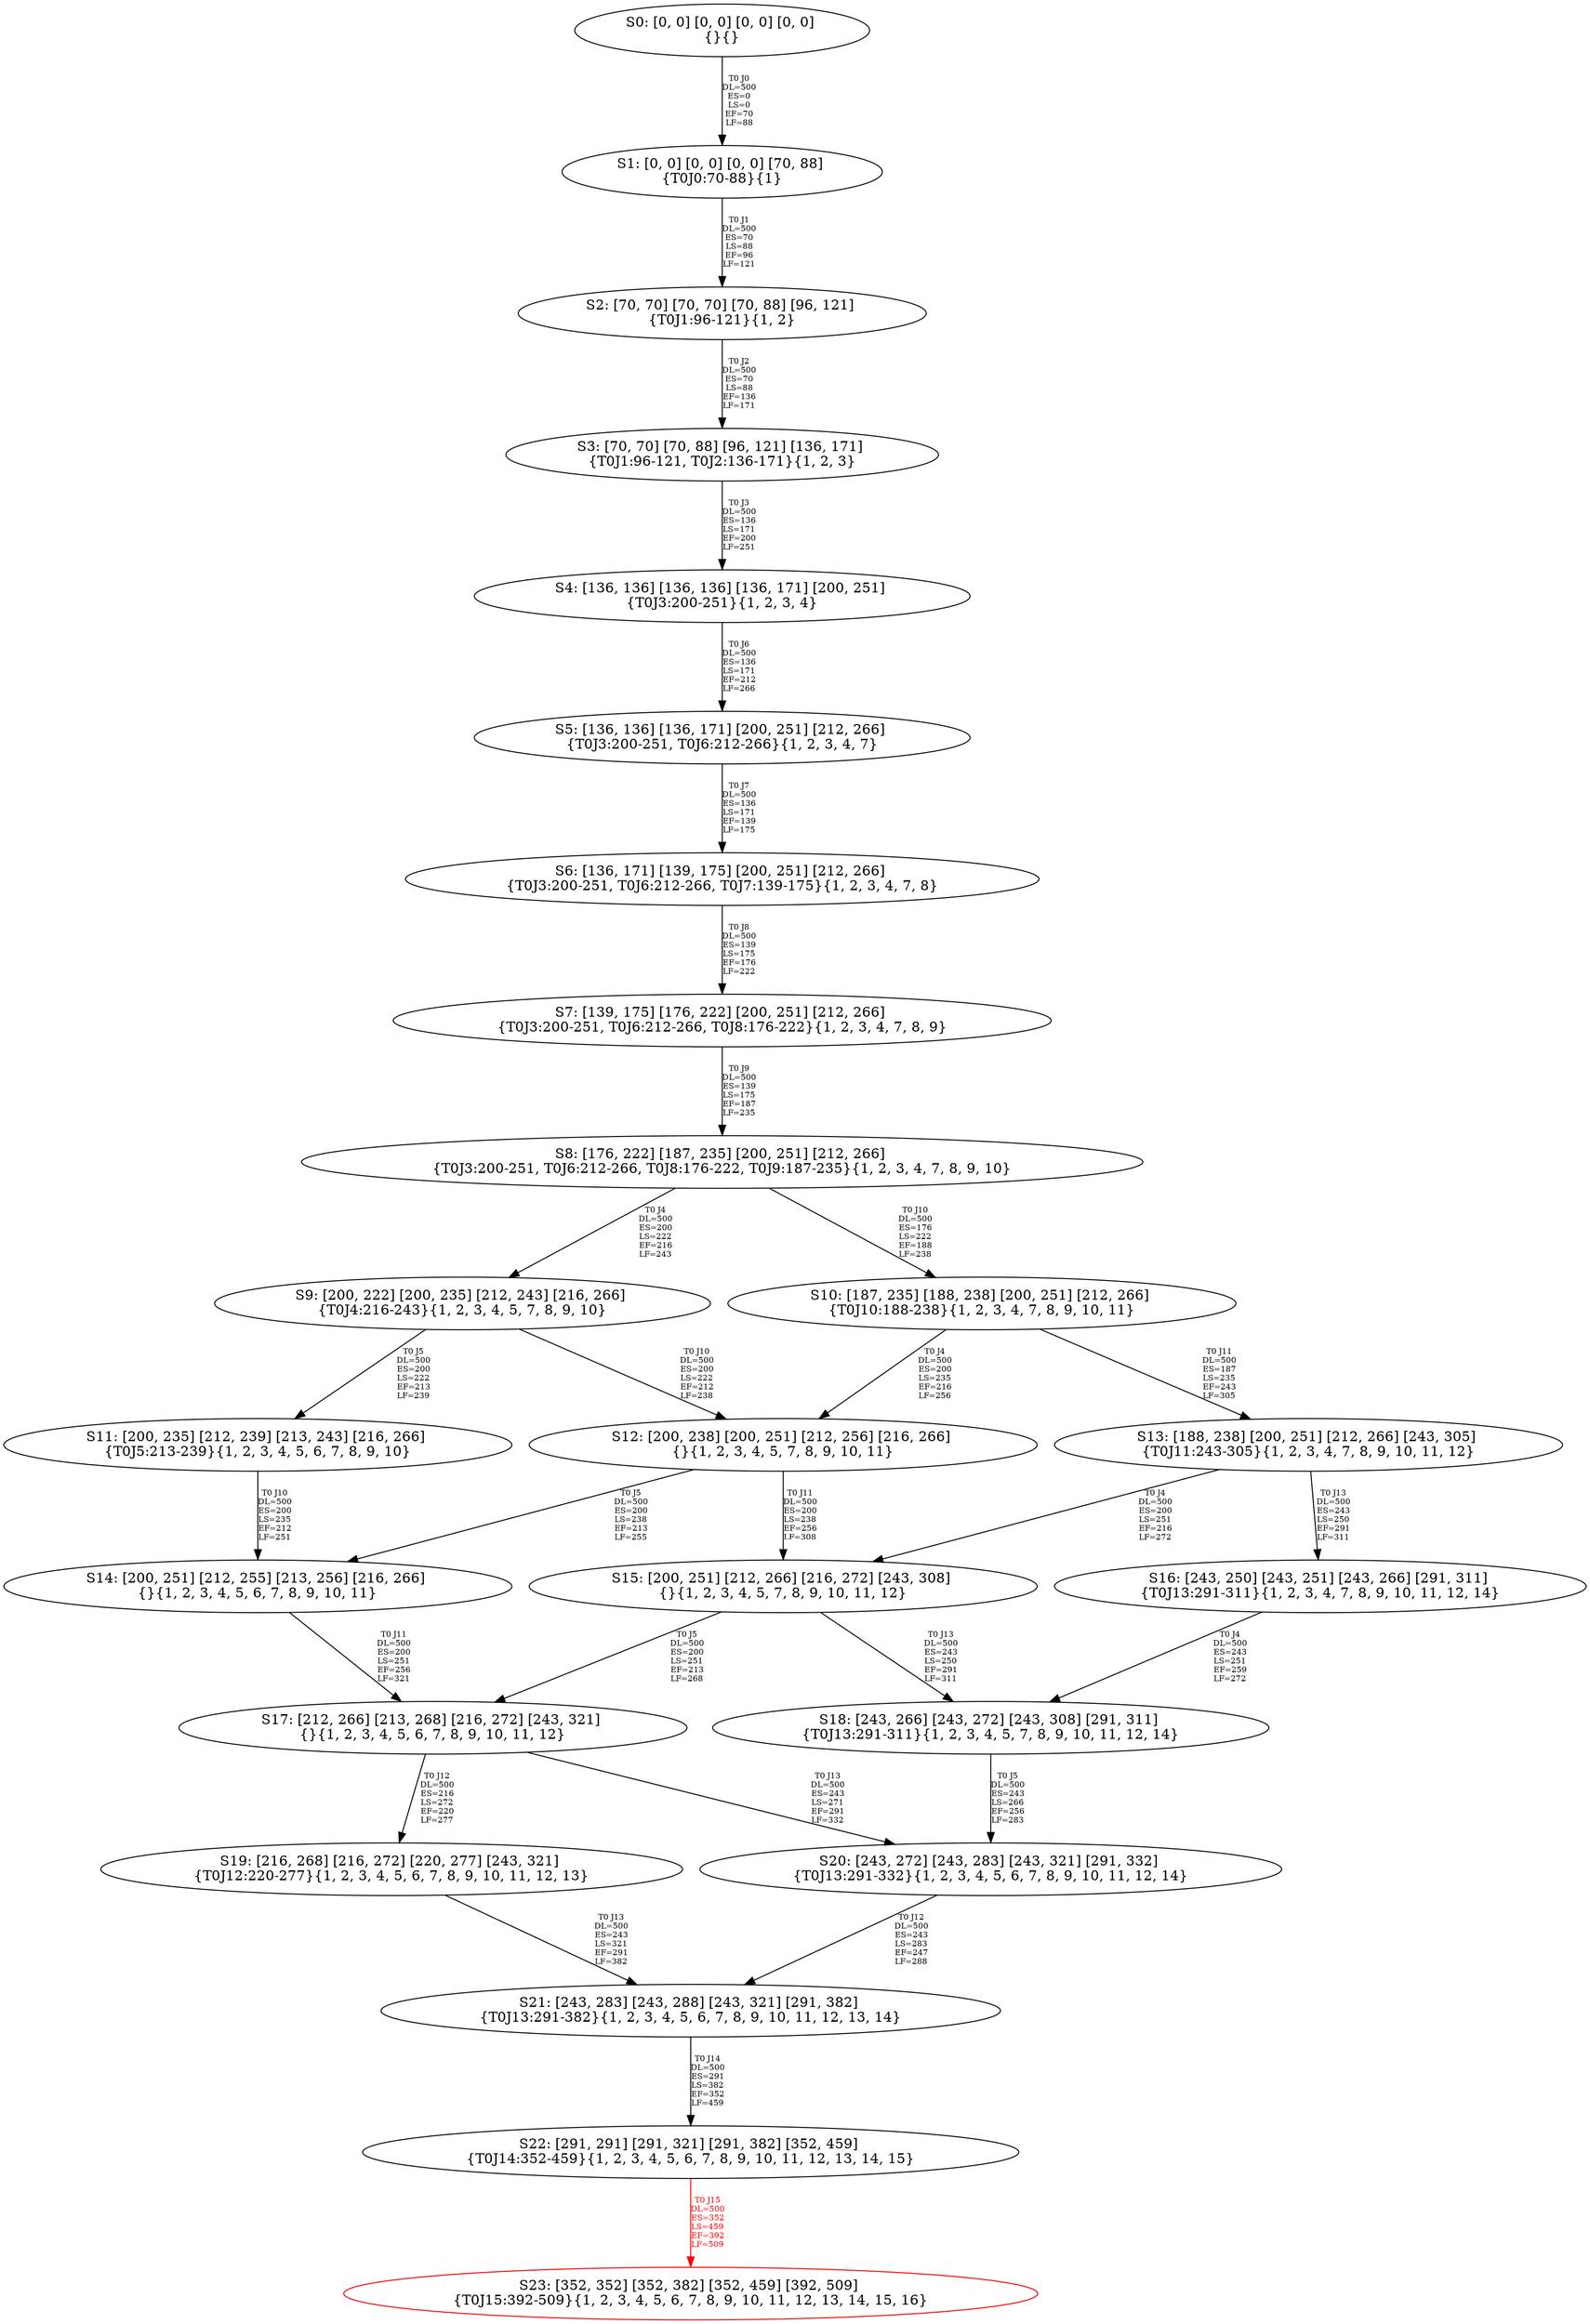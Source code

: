 digraph {
	S0[label="S0: [0, 0] [0, 0] [0, 0] [0, 0] \n{}{}"];
	S1[label="S1: [0, 0] [0, 0] [0, 0] [70, 88] \n{T0J0:70-88}{1}"];
	S2[label="S2: [70, 70] [70, 70] [70, 88] [96, 121] \n{T0J1:96-121}{1, 2}"];
	S3[label="S3: [70, 70] [70, 88] [96, 121] [136, 171] \n{T0J1:96-121, T0J2:136-171}{1, 2, 3}"];
	S4[label="S4: [136, 136] [136, 136] [136, 171] [200, 251] \n{T0J3:200-251}{1, 2, 3, 4}"];
	S5[label="S5: [136, 136] [136, 171] [200, 251] [212, 266] \n{T0J3:200-251, T0J6:212-266}{1, 2, 3, 4, 7}"];
	S6[label="S6: [136, 171] [139, 175] [200, 251] [212, 266] \n{T0J3:200-251, T0J6:212-266, T0J7:139-175}{1, 2, 3, 4, 7, 8}"];
	S7[label="S7: [139, 175] [176, 222] [200, 251] [212, 266] \n{T0J3:200-251, T0J6:212-266, T0J8:176-222}{1, 2, 3, 4, 7, 8, 9}"];
	S8[label="S8: [176, 222] [187, 235] [200, 251] [212, 266] \n{T0J3:200-251, T0J6:212-266, T0J8:176-222, T0J9:187-235}{1, 2, 3, 4, 7, 8, 9, 10}"];
	S9[label="S9: [200, 222] [200, 235] [212, 243] [216, 266] \n{T0J4:216-243}{1, 2, 3, 4, 5, 7, 8, 9, 10}"];
	S10[label="S10: [187, 235] [188, 238] [200, 251] [212, 266] \n{T0J10:188-238}{1, 2, 3, 4, 7, 8, 9, 10, 11}"];
	S11[label="S11: [200, 235] [212, 239] [213, 243] [216, 266] \n{T0J5:213-239}{1, 2, 3, 4, 5, 6, 7, 8, 9, 10}"];
	S12[label="S12: [200, 238] [200, 251] [212, 256] [216, 266] \n{}{1, 2, 3, 4, 5, 7, 8, 9, 10, 11}"];
	S13[label="S13: [188, 238] [200, 251] [212, 266] [243, 305] \n{T0J11:243-305}{1, 2, 3, 4, 7, 8, 9, 10, 11, 12}"];
	S14[label="S14: [200, 251] [212, 255] [213, 256] [216, 266] \n{}{1, 2, 3, 4, 5, 6, 7, 8, 9, 10, 11}"];
	S15[label="S15: [200, 251] [212, 266] [216, 272] [243, 308] \n{}{1, 2, 3, 4, 5, 7, 8, 9, 10, 11, 12}"];
	S16[label="S16: [243, 250] [243, 251] [243, 266] [291, 311] \n{T0J13:291-311}{1, 2, 3, 4, 7, 8, 9, 10, 11, 12, 14}"];
	S17[label="S17: [212, 266] [213, 268] [216, 272] [243, 321] \n{}{1, 2, 3, 4, 5, 6, 7, 8, 9, 10, 11, 12}"];
	S18[label="S18: [243, 266] [243, 272] [243, 308] [291, 311] \n{T0J13:291-311}{1, 2, 3, 4, 5, 7, 8, 9, 10, 11, 12, 14}"];
	S19[label="S19: [216, 268] [216, 272] [220, 277] [243, 321] \n{T0J12:220-277}{1, 2, 3, 4, 5, 6, 7, 8, 9, 10, 11, 12, 13}"];
	S20[label="S20: [243, 272] [243, 283] [243, 321] [291, 332] \n{T0J13:291-332}{1, 2, 3, 4, 5, 6, 7, 8, 9, 10, 11, 12, 14}"];
	S21[label="S21: [243, 283] [243, 288] [243, 321] [291, 382] \n{T0J13:291-382}{1, 2, 3, 4, 5, 6, 7, 8, 9, 10, 11, 12, 13, 14}"];
	S22[label="S22: [291, 291] [291, 321] [291, 382] [352, 459] \n{T0J14:352-459}{1, 2, 3, 4, 5, 6, 7, 8, 9, 10, 11, 12, 13, 14, 15}"];
	S23[label="S23: [352, 352] [352, 382] [352, 459] [392, 509] \n{T0J15:392-509}{1, 2, 3, 4, 5, 6, 7, 8, 9, 10, 11, 12, 13, 14, 15, 16}"];
	S0 -> S1[label="T0 J0\nDL=500\nES=0\nLS=0\nEF=70\nLF=88",fontsize=8];
	S1 -> S2[label="T0 J1\nDL=500\nES=70\nLS=88\nEF=96\nLF=121",fontsize=8];
	S2 -> S3[label="T0 J2\nDL=500\nES=70\nLS=88\nEF=136\nLF=171",fontsize=8];
	S3 -> S4[label="T0 J3\nDL=500\nES=136\nLS=171\nEF=200\nLF=251",fontsize=8];
	S4 -> S5[label="T0 J6\nDL=500\nES=136\nLS=171\nEF=212\nLF=266",fontsize=8];
	S5 -> S6[label="T0 J7\nDL=500\nES=136\nLS=171\nEF=139\nLF=175",fontsize=8];
	S6 -> S7[label="T0 J8\nDL=500\nES=139\nLS=175\nEF=176\nLF=222",fontsize=8];
	S7 -> S8[label="T0 J9\nDL=500\nES=139\nLS=175\nEF=187\nLF=235",fontsize=8];
	S8 -> S9[label="T0 J4\nDL=500\nES=200\nLS=222\nEF=216\nLF=243",fontsize=8];
	S8 -> S10[label="T0 J10\nDL=500\nES=176\nLS=222\nEF=188\nLF=238",fontsize=8];
	S9 -> S11[label="T0 J5\nDL=500\nES=200\nLS=222\nEF=213\nLF=239",fontsize=8];
	S9 -> S12[label="T0 J10\nDL=500\nES=200\nLS=222\nEF=212\nLF=238",fontsize=8];
	S10 -> S12[label="T0 J4\nDL=500\nES=200\nLS=235\nEF=216\nLF=256",fontsize=8];
	S10 -> S13[label="T0 J11\nDL=500\nES=187\nLS=235\nEF=243\nLF=305",fontsize=8];
	S11 -> S14[label="T0 J10\nDL=500\nES=200\nLS=235\nEF=212\nLF=251",fontsize=8];
	S12 -> S14[label="T0 J5\nDL=500\nES=200\nLS=238\nEF=213\nLF=255",fontsize=8];
	S12 -> S15[label="T0 J11\nDL=500\nES=200\nLS=238\nEF=256\nLF=308",fontsize=8];
	S13 -> S15[label="T0 J4\nDL=500\nES=200\nLS=251\nEF=216\nLF=272",fontsize=8];
	S13 -> S16[label="T0 J13\nDL=500\nES=243\nLS=250\nEF=291\nLF=311",fontsize=8];
	S14 -> S17[label="T0 J11\nDL=500\nES=200\nLS=251\nEF=256\nLF=321",fontsize=8];
	S15 -> S17[label="T0 J5\nDL=500\nES=200\nLS=251\nEF=213\nLF=268",fontsize=8];
	S15 -> S18[label="T0 J13\nDL=500\nES=243\nLS=250\nEF=291\nLF=311",fontsize=8];
	S16 -> S18[label="T0 J4\nDL=500\nES=243\nLS=251\nEF=259\nLF=272",fontsize=8];
	S17 -> S19[label="T0 J12\nDL=500\nES=216\nLS=272\nEF=220\nLF=277",fontsize=8];
	S17 -> S20[label="T0 J13\nDL=500\nES=243\nLS=271\nEF=291\nLF=332",fontsize=8];
	S18 -> S20[label="T0 J5\nDL=500\nES=243\nLS=266\nEF=256\nLF=283",fontsize=8];
	S19 -> S21[label="T0 J13\nDL=500\nES=243\nLS=321\nEF=291\nLF=382",fontsize=8];
	S20 -> S21[label="T0 J12\nDL=500\nES=243\nLS=283\nEF=247\nLF=288",fontsize=8];
	S21 -> S22[label="T0 J14\nDL=500\nES=291\nLS=382\nEF=352\nLF=459",fontsize=8];
	S22 -> S23[label="T0 J15\nDL=500\nES=352\nLS=459\nEF=392\nLF=509",color=Red,fontcolor=Red,fontsize=8];
S23[color=Red];
}
